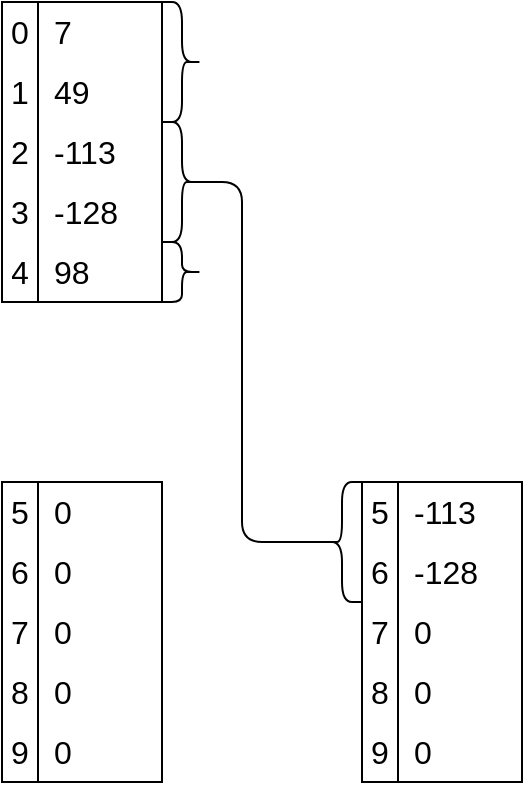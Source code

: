 <mxfile version="21.6.6" type="github">
  <diagram name="Pagina-1" id="qvAVdLw9OO4eROE65le9">
    <mxGraphModel dx="989" dy="553" grid="1" gridSize="10" guides="1" tooltips="1" connect="1" arrows="1" fold="1" page="1" pageScale="1" pageWidth="827" pageHeight="1169" math="0" shadow="0">
      <root>
        <mxCell id="0" />
        <mxCell id="1" parent="0" />
        <object label="" id="IdS1Egydh80lcLbrXX8p-1">
          <mxCell style="shape=table;startSize=0;container=1;collapsible=0;childLayout=tableLayout;fixedRows=1;rowLines=0;fontStyle=0;strokeColor=default;fontSize=16;" vertex="1" parent="1">
            <mxGeometry x="40" y="80" width="80" height="150" as="geometry" />
          </mxCell>
        </object>
        <mxCell id="IdS1Egydh80lcLbrXX8p-2" value="" style="shape=tableRow;horizontal=0;startSize=0;swimlaneHead=0;swimlaneBody=0;top=0;left=0;bottom=0;right=0;collapsible=0;dropTarget=0;fillColor=none;points=[[0,0.5],[1,0.5]];portConstraint=eastwest;strokeColor=inherit;fontSize=16;" vertex="1" parent="IdS1Egydh80lcLbrXX8p-1">
          <mxGeometry width="80" height="30" as="geometry" />
        </mxCell>
        <mxCell id="IdS1Egydh80lcLbrXX8p-3" value="0" style="shape=partialRectangle;html=1;whiteSpace=wrap;connectable=0;fillColor=none;top=0;left=0;bottom=0;right=0;overflow=hidden;pointerEvents=1;strokeColor=inherit;fontSize=16;" vertex="1" parent="IdS1Egydh80lcLbrXX8p-2">
          <mxGeometry width="18" height="30" as="geometry">
            <mxRectangle width="18" height="30" as="alternateBounds" />
          </mxGeometry>
        </mxCell>
        <mxCell id="IdS1Egydh80lcLbrXX8p-4" value="7" style="shape=partialRectangle;html=1;whiteSpace=wrap;connectable=0;fillColor=none;top=0;left=0;bottom=0;right=0;align=left;spacingLeft=6;overflow=hidden;strokeColor=inherit;fontSize=16;" vertex="1" parent="IdS1Egydh80lcLbrXX8p-2">
          <mxGeometry x="18" width="62" height="30" as="geometry">
            <mxRectangle width="62" height="30" as="alternateBounds" />
          </mxGeometry>
        </mxCell>
        <mxCell id="IdS1Egydh80lcLbrXX8p-5" value="" style="shape=tableRow;horizontal=0;startSize=0;swimlaneHead=0;swimlaneBody=0;top=0;left=0;bottom=0;right=0;collapsible=0;dropTarget=0;fillColor=none;points=[[0,0.5],[1,0.5]];portConstraint=eastwest;strokeColor=inherit;fontSize=16;" vertex="1" parent="IdS1Egydh80lcLbrXX8p-1">
          <mxGeometry y="30" width="80" height="30" as="geometry" />
        </mxCell>
        <mxCell id="IdS1Egydh80lcLbrXX8p-6" value="1" style="shape=partialRectangle;html=1;whiteSpace=wrap;connectable=0;fillColor=none;top=0;left=0;bottom=0;right=0;overflow=hidden;strokeColor=inherit;fontSize=16;" vertex="1" parent="IdS1Egydh80lcLbrXX8p-5">
          <mxGeometry width="18" height="30" as="geometry">
            <mxRectangle width="18" height="30" as="alternateBounds" />
          </mxGeometry>
        </mxCell>
        <mxCell id="IdS1Egydh80lcLbrXX8p-7" value="49" style="shape=partialRectangle;html=1;whiteSpace=wrap;connectable=0;fillColor=none;top=0;left=0;bottom=0;right=0;align=left;spacingLeft=6;overflow=hidden;strokeColor=inherit;fontSize=16;" vertex="1" parent="IdS1Egydh80lcLbrXX8p-5">
          <mxGeometry x="18" width="62" height="30" as="geometry">
            <mxRectangle width="62" height="30" as="alternateBounds" />
          </mxGeometry>
        </mxCell>
        <mxCell id="IdS1Egydh80lcLbrXX8p-8" value="" style="shape=tableRow;horizontal=0;startSize=0;swimlaneHead=0;swimlaneBody=0;top=0;left=0;bottom=0;right=0;collapsible=0;dropTarget=0;fillColor=none;points=[[0,0.5],[1,0.5]];portConstraint=eastwest;strokeColor=inherit;fontSize=16;" vertex="1" parent="IdS1Egydh80lcLbrXX8p-1">
          <mxGeometry y="60" width="80" height="30" as="geometry" />
        </mxCell>
        <mxCell id="IdS1Egydh80lcLbrXX8p-9" value="2" style="shape=partialRectangle;html=1;whiteSpace=wrap;connectable=0;fillColor=none;top=0;left=0;bottom=0;right=0;overflow=hidden;strokeColor=inherit;fontSize=16;" vertex="1" parent="IdS1Egydh80lcLbrXX8p-8">
          <mxGeometry width="18" height="30" as="geometry">
            <mxRectangle width="18" height="30" as="alternateBounds" />
          </mxGeometry>
        </mxCell>
        <mxCell id="IdS1Egydh80lcLbrXX8p-10" value="-113" style="shape=partialRectangle;html=1;whiteSpace=wrap;connectable=0;fillColor=none;top=0;left=0;bottom=0;right=0;align=left;spacingLeft=6;overflow=hidden;strokeColor=inherit;fontSize=16;" vertex="1" parent="IdS1Egydh80lcLbrXX8p-8">
          <mxGeometry x="18" width="62" height="30" as="geometry">
            <mxRectangle width="62" height="30" as="alternateBounds" />
          </mxGeometry>
        </mxCell>
        <mxCell id="IdS1Egydh80lcLbrXX8p-32" value="" style="shape=tableRow;horizontal=0;startSize=0;swimlaneHead=0;swimlaneBody=0;top=0;left=0;bottom=0;right=0;collapsible=0;dropTarget=0;fillColor=none;points=[[0,0.5],[1,0.5]];portConstraint=eastwest;strokeColor=inherit;fontSize=16;" vertex="1" parent="IdS1Egydh80lcLbrXX8p-1">
          <mxGeometry y="90" width="80" height="30" as="geometry" />
        </mxCell>
        <mxCell id="IdS1Egydh80lcLbrXX8p-33" value="3" style="shape=partialRectangle;html=1;whiteSpace=wrap;connectable=0;fillColor=none;top=0;left=0;bottom=0;right=0;overflow=hidden;strokeColor=inherit;fontSize=16;" vertex="1" parent="IdS1Egydh80lcLbrXX8p-32">
          <mxGeometry width="18" height="30" as="geometry">
            <mxRectangle width="18" height="30" as="alternateBounds" />
          </mxGeometry>
        </mxCell>
        <mxCell id="IdS1Egydh80lcLbrXX8p-34" value="-128" style="shape=partialRectangle;html=1;whiteSpace=wrap;connectable=0;fillColor=none;top=0;left=0;bottom=0;right=0;align=left;spacingLeft=6;overflow=hidden;strokeColor=inherit;fontSize=16;" vertex="1" parent="IdS1Egydh80lcLbrXX8p-32">
          <mxGeometry x="18" width="62" height="30" as="geometry">
            <mxRectangle width="62" height="30" as="alternateBounds" />
          </mxGeometry>
        </mxCell>
        <mxCell id="IdS1Egydh80lcLbrXX8p-35" value="" style="shape=tableRow;horizontal=0;startSize=0;swimlaneHead=0;swimlaneBody=0;top=0;left=0;bottom=0;right=0;collapsible=0;dropTarget=0;fillColor=none;points=[[0,0.5],[1,0.5]];portConstraint=eastwest;strokeColor=inherit;fontSize=16;" vertex="1" parent="IdS1Egydh80lcLbrXX8p-1">
          <mxGeometry y="120" width="80" height="30" as="geometry" />
        </mxCell>
        <mxCell id="IdS1Egydh80lcLbrXX8p-36" value="4" style="shape=partialRectangle;html=1;whiteSpace=wrap;connectable=0;fillColor=none;top=0;left=0;bottom=0;right=0;overflow=hidden;strokeColor=inherit;fontSize=16;" vertex="1" parent="IdS1Egydh80lcLbrXX8p-35">
          <mxGeometry width="18" height="30" as="geometry">
            <mxRectangle width="18" height="30" as="alternateBounds" />
          </mxGeometry>
        </mxCell>
        <mxCell id="IdS1Egydh80lcLbrXX8p-37" value="98" style="shape=partialRectangle;html=1;whiteSpace=wrap;connectable=0;fillColor=none;top=0;left=0;bottom=0;right=0;align=left;spacingLeft=6;overflow=hidden;strokeColor=inherit;fontSize=16;" vertex="1" parent="IdS1Egydh80lcLbrXX8p-35">
          <mxGeometry x="18" width="62" height="30" as="geometry">
            <mxRectangle width="62" height="30" as="alternateBounds" />
          </mxGeometry>
        </mxCell>
        <mxCell id="IdS1Egydh80lcLbrXX8p-57" value="" style="shape=curlyBracket;whiteSpace=wrap;html=1;rounded=1;flipH=1;labelPosition=right;verticalLabelPosition=middle;align=left;verticalAlign=middle;" vertex="1" parent="1">
          <mxGeometry x="120" y="200" width="20" height="30" as="geometry" />
        </mxCell>
        <mxCell id="IdS1Egydh80lcLbrXX8p-58" value="" style="shape=curlyBracket;whiteSpace=wrap;html=1;rounded=1;flipH=1;labelPosition=right;verticalLabelPosition=middle;align=left;verticalAlign=middle;fillStyle=auto;" vertex="1" parent="1">
          <mxGeometry x="120" y="80" width="20" height="60" as="geometry" />
        </mxCell>
        <mxCell id="IdS1Egydh80lcLbrXX8p-59" value="" style="endArrow=none;html=1;rounded=1;exitX=0.1;exitY=0.5;exitDx=0;exitDy=0;exitPerimeter=0;entryX=0.1;entryY=0.5;entryDx=0;entryDy=0;entryPerimeter=0;" edge="1" parent="1" source="IdS1Egydh80lcLbrXX8p-113" target="IdS1Egydh80lcLbrXX8p-114">
          <mxGeometry width="50" height="50" relative="1" as="geometry">
            <mxPoint x="170" y="170" as="sourcePoint" />
            <mxPoint x="180" y="350" as="targetPoint" />
            <Array as="points">
              <mxPoint x="160" y="170" />
              <mxPoint x="160" y="350" />
            </Array>
          </mxGeometry>
        </mxCell>
        <mxCell id="IdS1Egydh80lcLbrXX8p-80" value="" style="shape=table;startSize=0;container=1;collapsible=0;childLayout=tableLayout;fixedRows=1;rowLines=0;fontStyle=0;strokeColor=default;fontSize=16;" vertex="1" parent="1">
          <mxGeometry x="40" y="320" width="80" height="150" as="geometry" />
        </mxCell>
        <mxCell id="IdS1Egydh80lcLbrXX8p-81" value="" style="shape=tableRow;horizontal=0;startSize=0;swimlaneHead=0;swimlaneBody=0;top=0;left=0;bottom=0;right=0;collapsible=0;dropTarget=0;fillColor=none;points=[[0,0.5],[1,0.5]];portConstraint=eastwest;strokeColor=inherit;fontSize=16;" vertex="1" parent="IdS1Egydh80lcLbrXX8p-80">
          <mxGeometry width="80" height="30" as="geometry" />
        </mxCell>
        <mxCell id="IdS1Egydh80lcLbrXX8p-82" value="5" style="shape=partialRectangle;html=1;whiteSpace=wrap;connectable=0;fillColor=none;top=0;left=0;bottom=0;right=0;overflow=hidden;pointerEvents=1;strokeColor=inherit;fontSize=16;" vertex="1" parent="IdS1Egydh80lcLbrXX8p-81">
          <mxGeometry width="18" height="30" as="geometry">
            <mxRectangle width="18" height="30" as="alternateBounds" />
          </mxGeometry>
        </mxCell>
        <mxCell id="IdS1Egydh80lcLbrXX8p-83" value="0" style="shape=partialRectangle;html=1;whiteSpace=wrap;connectable=0;fillColor=none;top=0;left=0;bottom=0;right=0;align=left;spacingLeft=6;overflow=hidden;strokeColor=inherit;fontSize=16;" vertex="1" parent="IdS1Egydh80lcLbrXX8p-81">
          <mxGeometry x="18" width="62" height="30" as="geometry">
            <mxRectangle width="62" height="30" as="alternateBounds" />
          </mxGeometry>
        </mxCell>
        <mxCell id="IdS1Egydh80lcLbrXX8p-84" value="" style="shape=tableRow;horizontal=0;startSize=0;swimlaneHead=0;swimlaneBody=0;top=0;left=0;bottom=0;right=0;collapsible=0;dropTarget=0;fillColor=none;points=[[0,0.5],[1,0.5]];portConstraint=eastwest;strokeColor=inherit;fontSize=16;" vertex="1" parent="IdS1Egydh80lcLbrXX8p-80">
          <mxGeometry y="30" width="80" height="30" as="geometry" />
        </mxCell>
        <mxCell id="IdS1Egydh80lcLbrXX8p-85" value="6" style="shape=partialRectangle;html=1;whiteSpace=wrap;connectable=0;fillColor=none;top=0;left=0;bottom=0;right=0;overflow=hidden;strokeColor=inherit;fontSize=16;" vertex="1" parent="IdS1Egydh80lcLbrXX8p-84">
          <mxGeometry width="18" height="30" as="geometry">
            <mxRectangle width="18" height="30" as="alternateBounds" />
          </mxGeometry>
        </mxCell>
        <mxCell id="IdS1Egydh80lcLbrXX8p-86" value="0" style="shape=partialRectangle;html=1;whiteSpace=wrap;connectable=0;fillColor=none;top=0;left=0;bottom=0;right=0;align=left;spacingLeft=6;overflow=hidden;strokeColor=inherit;fontSize=16;" vertex="1" parent="IdS1Egydh80lcLbrXX8p-84">
          <mxGeometry x="18" width="62" height="30" as="geometry">
            <mxRectangle width="62" height="30" as="alternateBounds" />
          </mxGeometry>
        </mxCell>
        <mxCell id="IdS1Egydh80lcLbrXX8p-87" value="" style="shape=tableRow;horizontal=0;startSize=0;swimlaneHead=0;swimlaneBody=0;top=0;left=0;bottom=0;right=0;collapsible=0;dropTarget=0;fillColor=none;points=[[0,0.5],[1,0.5]];portConstraint=eastwest;strokeColor=inherit;fontSize=16;" vertex="1" parent="IdS1Egydh80lcLbrXX8p-80">
          <mxGeometry y="60" width="80" height="30" as="geometry" />
        </mxCell>
        <mxCell id="IdS1Egydh80lcLbrXX8p-88" value="7" style="shape=partialRectangle;html=1;whiteSpace=wrap;connectable=0;fillColor=none;top=0;left=0;bottom=0;right=0;overflow=hidden;strokeColor=inherit;fontSize=16;" vertex="1" parent="IdS1Egydh80lcLbrXX8p-87">
          <mxGeometry width="18" height="30" as="geometry">
            <mxRectangle width="18" height="30" as="alternateBounds" />
          </mxGeometry>
        </mxCell>
        <mxCell id="IdS1Egydh80lcLbrXX8p-89" value="0" style="shape=partialRectangle;html=1;whiteSpace=wrap;connectable=0;fillColor=none;top=0;left=0;bottom=0;right=0;align=left;spacingLeft=6;overflow=hidden;strokeColor=inherit;fontSize=16;" vertex="1" parent="IdS1Egydh80lcLbrXX8p-87">
          <mxGeometry x="18" width="62" height="30" as="geometry">
            <mxRectangle width="62" height="30" as="alternateBounds" />
          </mxGeometry>
        </mxCell>
        <mxCell id="IdS1Egydh80lcLbrXX8p-90" value="" style="shape=tableRow;horizontal=0;startSize=0;swimlaneHead=0;swimlaneBody=0;top=0;left=0;bottom=0;right=0;collapsible=0;dropTarget=0;fillColor=none;points=[[0,0.5],[1,0.5]];portConstraint=eastwest;strokeColor=inherit;fontSize=16;" vertex="1" parent="IdS1Egydh80lcLbrXX8p-80">
          <mxGeometry y="90" width="80" height="30" as="geometry" />
        </mxCell>
        <mxCell id="IdS1Egydh80lcLbrXX8p-91" value="8" style="shape=partialRectangle;html=1;whiteSpace=wrap;connectable=0;fillColor=none;top=0;left=0;bottom=0;right=0;overflow=hidden;strokeColor=inherit;fontSize=16;" vertex="1" parent="IdS1Egydh80lcLbrXX8p-90">
          <mxGeometry width="18" height="30" as="geometry">
            <mxRectangle width="18" height="30" as="alternateBounds" />
          </mxGeometry>
        </mxCell>
        <mxCell id="IdS1Egydh80lcLbrXX8p-92" value="0" style="shape=partialRectangle;html=1;whiteSpace=wrap;connectable=0;fillColor=none;top=0;left=0;bottom=0;right=0;align=left;spacingLeft=6;overflow=hidden;strokeColor=inherit;fontSize=16;" vertex="1" parent="IdS1Egydh80lcLbrXX8p-90">
          <mxGeometry x="18" width="62" height="30" as="geometry">
            <mxRectangle width="62" height="30" as="alternateBounds" />
          </mxGeometry>
        </mxCell>
        <mxCell id="IdS1Egydh80lcLbrXX8p-93" value="" style="shape=tableRow;horizontal=0;startSize=0;swimlaneHead=0;swimlaneBody=0;top=0;left=0;bottom=0;right=0;collapsible=0;dropTarget=0;fillColor=none;points=[[0,0.5],[1,0.5]];portConstraint=eastwest;strokeColor=inherit;fontSize=16;" vertex="1" parent="IdS1Egydh80lcLbrXX8p-80">
          <mxGeometry y="120" width="80" height="30" as="geometry" />
        </mxCell>
        <mxCell id="IdS1Egydh80lcLbrXX8p-94" value="9" style="shape=partialRectangle;html=1;whiteSpace=wrap;connectable=0;fillColor=none;top=0;left=0;bottom=0;right=0;overflow=hidden;strokeColor=inherit;fontSize=16;" vertex="1" parent="IdS1Egydh80lcLbrXX8p-93">
          <mxGeometry width="18" height="30" as="geometry">
            <mxRectangle width="18" height="30" as="alternateBounds" />
          </mxGeometry>
        </mxCell>
        <mxCell id="IdS1Egydh80lcLbrXX8p-95" value="0" style="shape=partialRectangle;html=1;whiteSpace=wrap;connectable=0;fillColor=none;top=0;left=0;bottom=0;right=0;align=left;spacingLeft=6;overflow=hidden;strokeColor=inherit;fontSize=16;" vertex="1" parent="IdS1Egydh80lcLbrXX8p-93">
          <mxGeometry x="18" width="62" height="30" as="geometry">
            <mxRectangle width="62" height="30" as="alternateBounds" />
          </mxGeometry>
        </mxCell>
        <mxCell id="IdS1Egydh80lcLbrXX8p-97" value="" style="shape=table;startSize=0;container=1;collapsible=0;childLayout=tableLayout;fixedRows=1;rowLines=0;fontStyle=0;strokeColor=default;fontSize=16;" vertex="1" parent="1">
          <mxGeometry x="220" y="320" width="80" height="150" as="geometry" />
        </mxCell>
        <mxCell id="IdS1Egydh80lcLbrXX8p-98" value="" style="shape=tableRow;horizontal=0;startSize=0;swimlaneHead=0;swimlaneBody=0;top=0;left=0;bottom=0;right=0;collapsible=0;dropTarget=0;fillColor=none;points=[[0,0.5],[1,0.5]];portConstraint=eastwest;strokeColor=inherit;fontSize=16;" vertex="1" parent="IdS1Egydh80lcLbrXX8p-97">
          <mxGeometry width="80" height="30" as="geometry" />
        </mxCell>
        <mxCell id="IdS1Egydh80lcLbrXX8p-99" value="5" style="shape=partialRectangle;html=1;whiteSpace=wrap;connectable=0;fillColor=none;top=0;left=0;bottom=0;right=0;overflow=hidden;pointerEvents=1;strokeColor=inherit;fontSize=16;" vertex="1" parent="IdS1Egydh80lcLbrXX8p-98">
          <mxGeometry width="18" height="30" as="geometry">
            <mxRectangle width="18" height="30" as="alternateBounds" />
          </mxGeometry>
        </mxCell>
        <mxCell id="IdS1Egydh80lcLbrXX8p-100" value="-113" style="shape=partialRectangle;html=1;whiteSpace=wrap;connectable=0;fillColor=none;top=0;left=0;bottom=0;right=0;align=left;spacingLeft=6;overflow=hidden;strokeColor=inherit;fontSize=16;" vertex="1" parent="IdS1Egydh80lcLbrXX8p-98">
          <mxGeometry x="18" width="62" height="30" as="geometry">
            <mxRectangle width="62" height="30" as="alternateBounds" />
          </mxGeometry>
        </mxCell>
        <mxCell id="IdS1Egydh80lcLbrXX8p-101" value="" style="shape=tableRow;horizontal=0;startSize=0;swimlaneHead=0;swimlaneBody=0;top=0;left=0;bottom=0;right=0;collapsible=0;dropTarget=0;fillColor=none;points=[[0,0.5],[1,0.5]];portConstraint=eastwest;strokeColor=inherit;fontSize=16;" vertex="1" parent="IdS1Egydh80lcLbrXX8p-97">
          <mxGeometry y="30" width="80" height="30" as="geometry" />
        </mxCell>
        <mxCell id="IdS1Egydh80lcLbrXX8p-102" value="6" style="shape=partialRectangle;html=1;whiteSpace=wrap;connectable=0;fillColor=none;top=0;left=0;bottom=0;right=0;overflow=hidden;strokeColor=inherit;fontSize=16;" vertex="1" parent="IdS1Egydh80lcLbrXX8p-101">
          <mxGeometry width="18" height="30" as="geometry">
            <mxRectangle width="18" height="30" as="alternateBounds" />
          </mxGeometry>
        </mxCell>
        <mxCell id="IdS1Egydh80lcLbrXX8p-103" value="-128" style="shape=partialRectangle;html=1;whiteSpace=wrap;connectable=0;fillColor=none;top=0;left=0;bottom=0;right=0;align=left;spacingLeft=6;overflow=hidden;strokeColor=inherit;fontSize=16;" vertex="1" parent="IdS1Egydh80lcLbrXX8p-101">
          <mxGeometry x="18" width="62" height="30" as="geometry">
            <mxRectangle width="62" height="30" as="alternateBounds" />
          </mxGeometry>
        </mxCell>
        <mxCell id="IdS1Egydh80lcLbrXX8p-104" value="" style="shape=tableRow;horizontal=0;startSize=0;swimlaneHead=0;swimlaneBody=0;top=0;left=0;bottom=0;right=0;collapsible=0;dropTarget=0;fillColor=none;points=[[0,0.5],[1,0.5]];portConstraint=eastwest;strokeColor=inherit;fontSize=16;" vertex="1" parent="IdS1Egydh80lcLbrXX8p-97">
          <mxGeometry y="60" width="80" height="30" as="geometry" />
        </mxCell>
        <mxCell id="IdS1Egydh80lcLbrXX8p-105" value="7" style="shape=partialRectangle;html=1;whiteSpace=wrap;connectable=0;fillColor=none;top=0;left=0;bottom=0;right=0;overflow=hidden;strokeColor=inherit;fontSize=16;" vertex="1" parent="IdS1Egydh80lcLbrXX8p-104">
          <mxGeometry width="18" height="30" as="geometry">
            <mxRectangle width="18" height="30" as="alternateBounds" />
          </mxGeometry>
        </mxCell>
        <mxCell id="IdS1Egydh80lcLbrXX8p-106" value="0" style="shape=partialRectangle;html=1;whiteSpace=wrap;connectable=0;fillColor=none;top=0;left=0;bottom=0;right=0;align=left;spacingLeft=6;overflow=hidden;strokeColor=inherit;fontSize=16;" vertex="1" parent="IdS1Egydh80lcLbrXX8p-104">
          <mxGeometry x="18" width="62" height="30" as="geometry">
            <mxRectangle width="62" height="30" as="alternateBounds" />
          </mxGeometry>
        </mxCell>
        <mxCell id="IdS1Egydh80lcLbrXX8p-107" value="" style="shape=tableRow;horizontal=0;startSize=0;swimlaneHead=0;swimlaneBody=0;top=0;left=0;bottom=0;right=0;collapsible=0;dropTarget=0;fillColor=none;points=[[0,0.5],[1,0.5]];portConstraint=eastwest;strokeColor=inherit;fontSize=16;" vertex="1" parent="IdS1Egydh80lcLbrXX8p-97">
          <mxGeometry y="90" width="80" height="30" as="geometry" />
        </mxCell>
        <mxCell id="IdS1Egydh80lcLbrXX8p-108" value="8" style="shape=partialRectangle;html=1;whiteSpace=wrap;connectable=0;fillColor=none;top=0;left=0;bottom=0;right=0;overflow=hidden;strokeColor=inherit;fontSize=16;" vertex="1" parent="IdS1Egydh80lcLbrXX8p-107">
          <mxGeometry width="18" height="30" as="geometry">
            <mxRectangle width="18" height="30" as="alternateBounds" />
          </mxGeometry>
        </mxCell>
        <mxCell id="IdS1Egydh80lcLbrXX8p-109" value="0" style="shape=partialRectangle;html=1;whiteSpace=wrap;connectable=0;fillColor=none;top=0;left=0;bottom=0;right=0;align=left;spacingLeft=6;overflow=hidden;strokeColor=inherit;fontSize=16;" vertex="1" parent="IdS1Egydh80lcLbrXX8p-107">
          <mxGeometry x="18" width="62" height="30" as="geometry">
            <mxRectangle width="62" height="30" as="alternateBounds" />
          </mxGeometry>
        </mxCell>
        <mxCell id="IdS1Egydh80lcLbrXX8p-110" value="" style="shape=tableRow;horizontal=0;startSize=0;swimlaneHead=0;swimlaneBody=0;top=0;left=0;bottom=0;right=0;collapsible=0;dropTarget=0;fillColor=none;points=[[0,0.5],[1,0.5]];portConstraint=eastwest;strokeColor=inherit;fontSize=16;" vertex="1" parent="IdS1Egydh80lcLbrXX8p-97">
          <mxGeometry y="120" width="80" height="30" as="geometry" />
        </mxCell>
        <mxCell id="IdS1Egydh80lcLbrXX8p-111" value="9" style="shape=partialRectangle;html=1;whiteSpace=wrap;connectable=0;fillColor=none;top=0;left=0;bottom=0;right=0;overflow=hidden;strokeColor=inherit;fontSize=16;" vertex="1" parent="IdS1Egydh80lcLbrXX8p-110">
          <mxGeometry width="18" height="30" as="geometry">
            <mxRectangle width="18" height="30" as="alternateBounds" />
          </mxGeometry>
        </mxCell>
        <mxCell id="IdS1Egydh80lcLbrXX8p-112" value="0" style="shape=partialRectangle;html=1;whiteSpace=wrap;connectable=0;fillColor=none;top=0;left=0;bottom=0;right=0;align=left;spacingLeft=6;overflow=hidden;strokeColor=inherit;fontSize=16;" vertex="1" parent="IdS1Egydh80lcLbrXX8p-110">
          <mxGeometry x="18" width="62" height="30" as="geometry">
            <mxRectangle width="62" height="30" as="alternateBounds" />
          </mxGeometry>
        </mxCell>
        <mxCell id="IdS1Egydh80lcLbrXX8p-113" value="" style="shape=curlyBracket;whiteSpace=wrap;html=1;rounded=1;flipH=1;labelPosition=right;verticalLabelPosition=middle;align=left;verticalAlign=middle;fillStyle=auto;" vertex="1" parent="1">
          <mxGeometry x="120" y="140" width="20" height="60" as="geometry" />
        </mxCell>
        <mxCell id="IdS1Egydh80lcLbrXX8p-114" value="" style="shape=curlyBracket;whiteSpace=wrap;html=1;rounded=1;flipH=1;labelPosition=right;verticalLabelPosition=middle;align=left;verticalAlign=middle;fillStyle=auto;rotation=-180;" vertex="1" parent="1">
          <mxGeometry x="200" y="320" width="20" height="60" as="geometry" />
        </mxCell>
      </root>
    </mxGraphModel>
  </diagram>
</mxfile>
